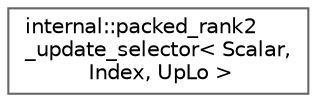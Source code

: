 digraph "类继承关系图"
{
 // LATEX_PDF_SIZE
  bgcolor="transparent";
  edge [fontname=Helvetica,fontsize=10,labelfontname=Helvetica,labelfontsize=10];
  node [fontname=Helvetica,fontsize=10,shape=box,height=0.2,width=0.4];
  rankdir="LR";
  Node0 [id="Node000000",label="internal::packed_rank2\l_update_selector\< Scalar,\l Index, UpLo \>",height=0.2,width=0.4,color="grey40", fillcolor="white", style="filled",URL="$structinternal_1_1packed__rank2__update__selector.html",tooltip=" "];
}
